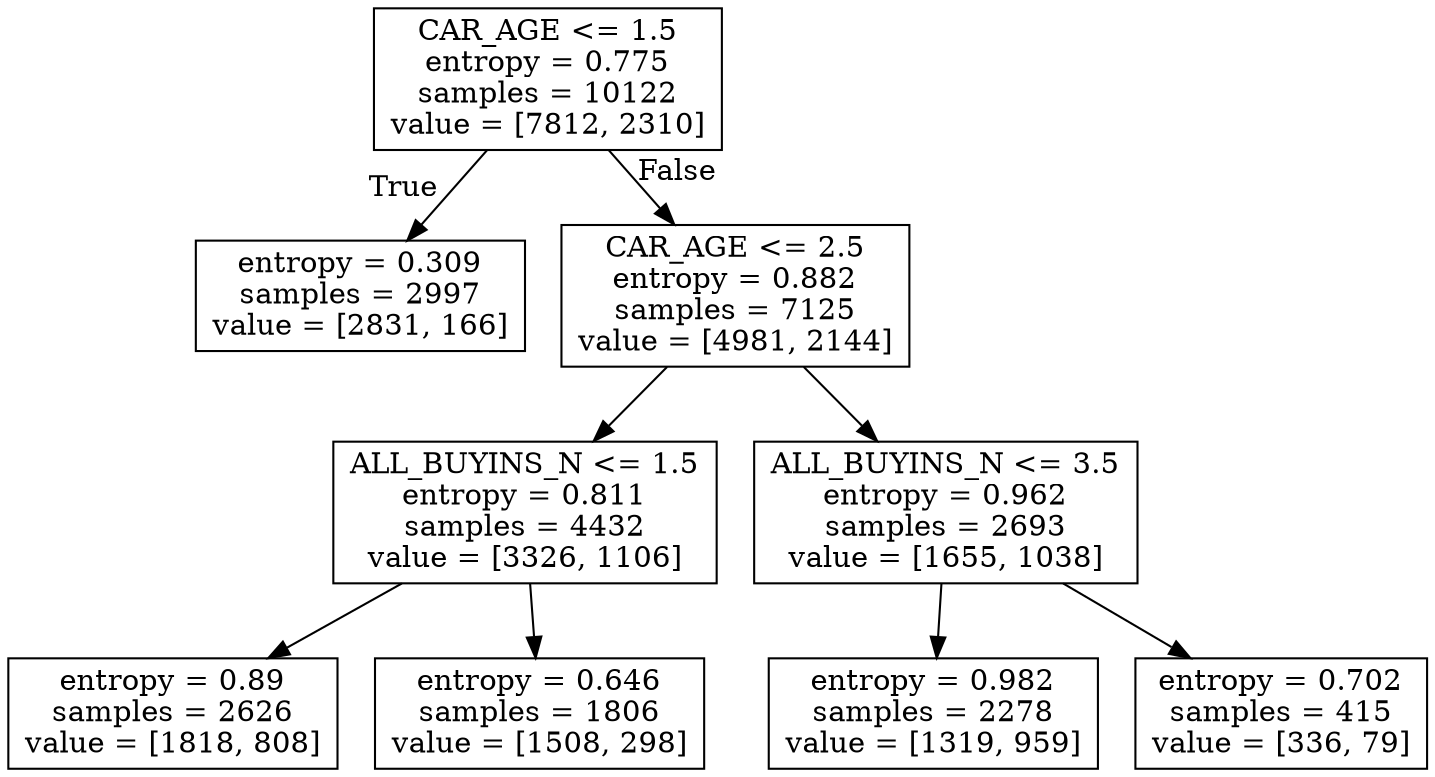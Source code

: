 digraph Tree {
node [shape=box] ;
0 [label="CAR_AGE <= 1.5\nentropy = 0.775\nsamples = 10122\nvalue = [7812, 2310]"] ;
1 [label="entropy = 0.309\nsamples = 2997\nvalue = [2831, 166]"] ;
0 -> 1 [labeldistance=2.5, labelangle=45, headlabel="True"] ;
2 [label="CAR_AGE <= 2.5\nentropy = 0.882\nsamples = 7125\nvalue = [4981, 2144]"] ;
0 -> 2 [labeldistance=2.5, labelangle=-45, headlabel="False"] ;
3 [label="ALL_BUYINS_N <= 1.5\nentropy = 0.811\nsamples = 4432\nvalue = [3326, 1106]"] ;
2 -> 3 ;
5 [label="entropy = 0.89\nsamples = 2626\nvalue = [1818, 808]"] ;
3 -> 5 ;
6 [label="entropy = 0.646\nsamples = 1806\nvalue = [1508, 298]"] ;
3 -> 6 ;
4 [label="ALL_BUYINS_N <= 3.5\nentropy = 0.962\nsamples = 2693\nvalue = [1655, 1038]"] ;
2 -> 4 ;
7 [label="entropy = 0.982\nsamples = 2278\nvalue = [1319, 959]"] ;
4 -> 7 ;
8 [label="entropy = 0.702\nsamples = 415\nvalue = [336, 79]"] ;
4 -> 8 ;
}